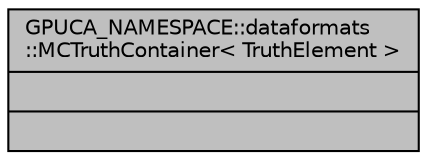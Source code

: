 digraph "GPUCA_NAMESPACE::dataformats::MCTruthContainer&lt; TruthElement &gt;"
{
 // INTERACTIVE_SVG=YES
  bgcolor="transparent";
  edge [fontname="Helvetica",fontsize="10",labelfontname="Helvetica",labelfontsize="10"];
  node [fontname="Helvetica",fontsize="10",shape=record];
  Node1 [label="{GPUCA_NAMESPACE::dataformats\l::MCTruthContainer\< TruthElement \>\n||}",height=0.2,width=0.4,color="black", fillcolor="grey75", style="filled", fontcolor="black"];
}
